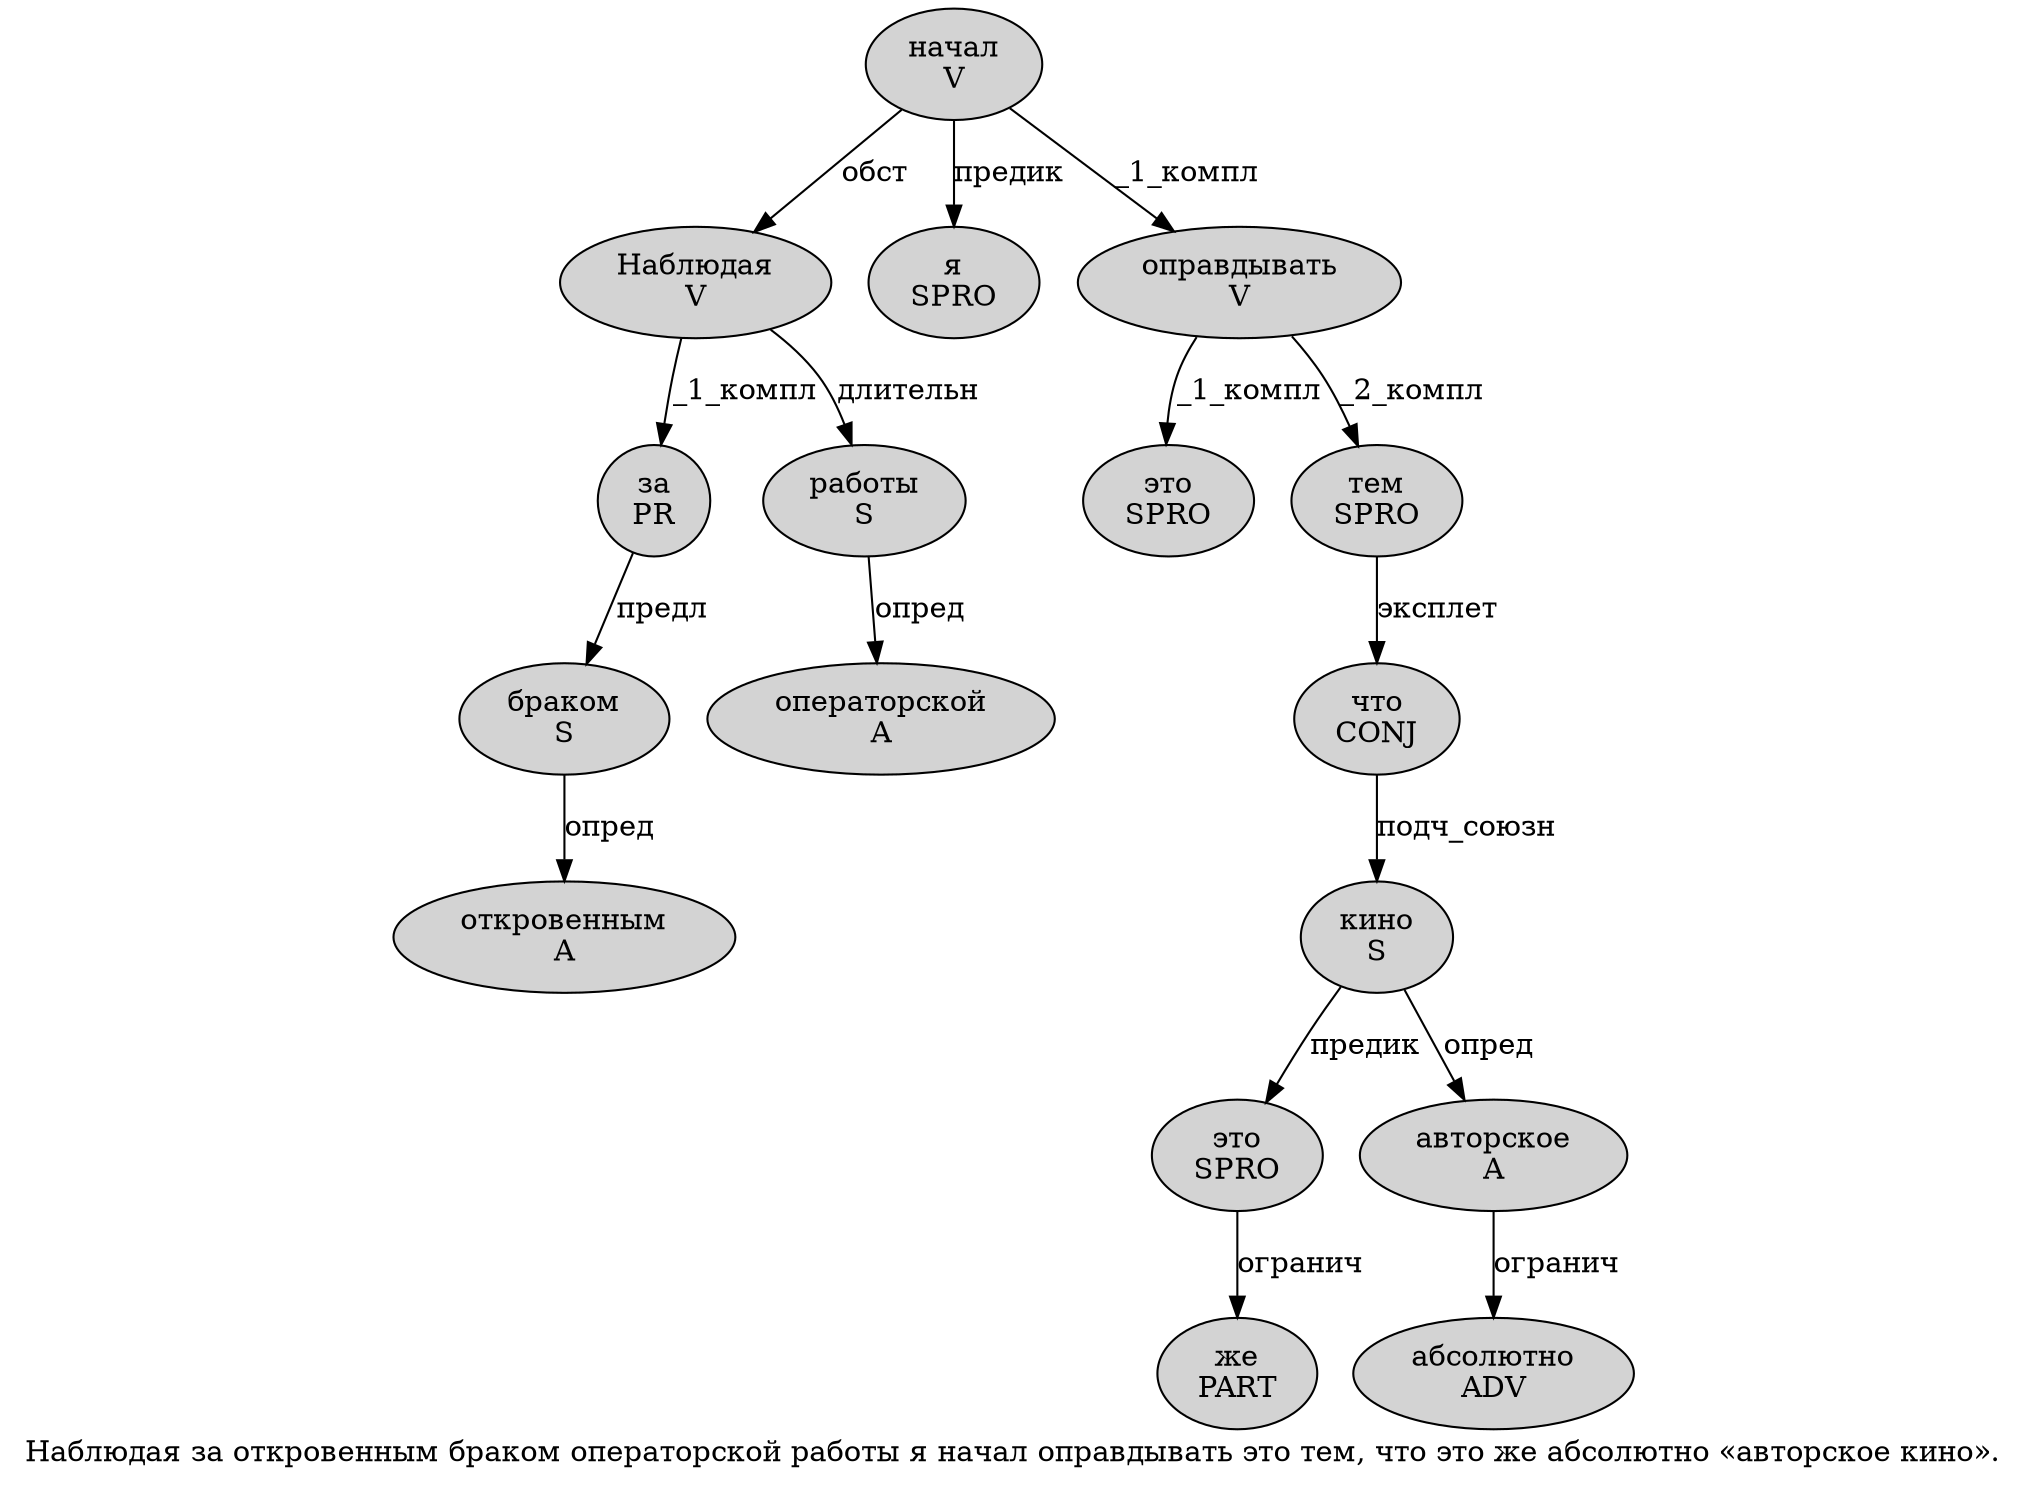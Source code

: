 digraph SENTENCE_4258 {
	graph [label="Наблюдая за откровенным браком операторской работы я начал оправдывать это тем, что это же абсолютно «авторское кино»."]
	node [style=filled]
		0 [label="Наблюдая
V" color="" fillcolor=lightgray penwidth=1 shape=ellipse]
		1 [label="за
PR" color="" fillcolor=lightgray penwidth=1 shape=ellipse]
		2 [label="откровенным
A" color="" fillcolor=lightgray penwidth=1 shape=ellipse]
		3 [label="браком
S" color="" fillcolor=lightgray penwidth=1 shape=ellipse]
		4 [label="операторской
A" color="" fillcolor=lightgray penwidth=1 shape=ellipse]
		5 [label="работы
S" color="" fillcolor=lightgray penwidth=1 shape=ellipse]
		6 [label="я
SPRO" color="" fillcolor=lightgray penwidth=1 shape=ellipse]
		7 [label="начал
V" color="" fillcolor=lightgray penwidth=1 shape=ellipse]
		8 [label="оправдывать
V" color="" fillcolor=lightgray penwidth=1 shape=ellipse]
		9 [label="это
SPRO" color="" fillcolor=lightgray penwidth=1 shape=ellipse]
		10 [label="тем
SPRO" color="" fillcolor=lightgray penwidth=1 shape=ellipse]
		12 [label="что
CONJ" color="" fillcolor=lightgray penwidth=1 shape=ellipse]
		13 [label="это
SPRO" color="" fillcolor=lightgray penwidth=1 shape=ellipse]
		14 [label="же
PART" color="" fillcolor=lightgray penwidth=1 shape=ellipse]
		15 [label="абсолютно
ADV" color="" fillcolor=lightgray penwidth=1 shape=ellipse]
		17 [label="авторское
A" color="" fillcolor=lightgray penwidth=1 shape=ellipse]
		18 [label="кино
S" color="" fillcolor=lightgray penwidth=1 shape=ellipse]
			3 -> 2 [label="опред"]
			5 -> 4 [label="опред"]
			0 -> 1 [label="_1_компл"]
			0 -> 5 [label="длительн"]
			1 -> 3 [label="предл"]
			10 -> 12 [label="эксплет"]
			7 -> 0 [label="обст"]
			7 -> 6 [label="предик"]
			7 -> 8 [label="_1_компл"]
			12 -> 18 [label="подч_союзн"]
			13 -> 14 [label="огранич"]
			17 -> 15 [label="огранич"]
			18 -> 13 [label="предик"]
			18 -> 17 [label="опред"]
			8 -> 9 [label="_1_компл"]
			8 -> 10 [label="_2_компл"]
}